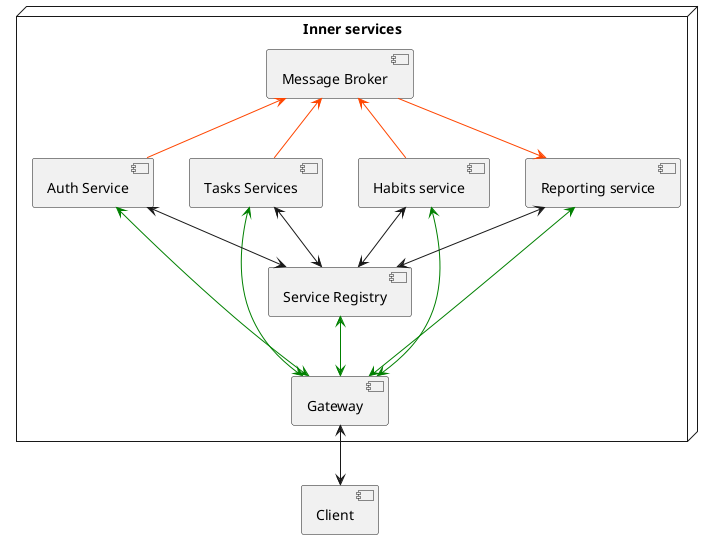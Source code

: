 @startuml Deployment Diagram

component "Client" as client
node "Inner services" {
    component "Auth Service" as auth
    component "Tasks Services" as task
    component "Habits service" as habits
    component "Reporting service" as reporting
    component "Service Registry" as registry
    component "Message Broker" as broker
    component "Gateway" as gateway
}

client <-up-> gateway
registry <-[#green]-> gateway
task <-[#green]-> gateway
auth <-[#green]-> gateway
reporting <-[#green]-> gateway
habits <-[#green]-> gateway

auth <--> registry
habits <--> registry
task <--> registry
reporting <--> registry

broker -[#OrangeRed]-> reporting
broker <-[#OrangeRed]- auth
broker <-[#OrangeRed]- task
broker <-[#OrangeRed]- habits

@enduml